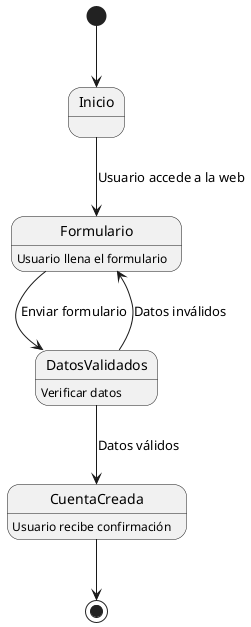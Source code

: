 @startuml
[*] --> Inicio
Inicio --> Formulario : Usuario accede a la web
Formulario : Usuario llena el formulario
Formulario --> DatosValidados : Enviar formulario
DatosValidados : Verificar datos
DatosValidados --> CuentaCreada : Datos válidos
DatosValidados --> Formulario : Datos inválidos
CuentaCreada : Usuario recibe confirmación
CuentaCreada --> [*]
@enduml
